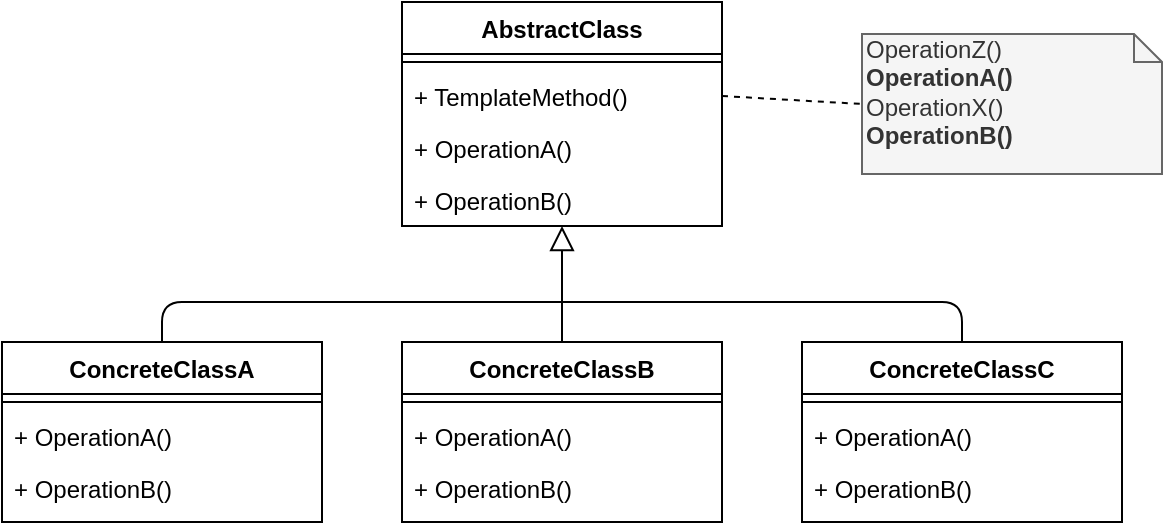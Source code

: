 <mxfile version="13.7.8" type="device"><diagram id="C5RBs43oDa-KdzZeNtuy" name="Page-1"><mxGraphModel dx="1298" dy="834" grid="1" gridSize="10" guides="1" tooltips="1" connect="1" arrows="1" fold="1" page="1" pageScale="1" pageWidth="827" pageHeight="1169" math="0" shadow="0"><root><mxCell id="WIyWlLk6GJQsqaUBKTNV-0"/><mxCell id="WIyWlLk6GJQsqaUBKTNV-1" parent="WIyWlLk6GJQsqaUBKTNV-0"/><mxCell id="1Z6zcv9Va49G8mK-oJqy-12" style="edgeStyle=orthogonalEdgeStyle;rounded=0;orthogonalLoop=1;jettySize=auto;html=1;entryX=0.5;entryY=1;entryDx=0;entryDy=0;endArrow=block;endFill=0;endSize=10;" edge="1" parent="WIyWlLk6GJQsqaUBKTNV-1" source="1Z6zcv9Va49G8mK-oJqy-6" target="1Z6zcv9Va49G8mK-oJqy-0"><mxGeometry relative="1" as="geometry"/></mxCell><mxCell id="1Z6zcv9Va49G8mK-oJqy-13" value="" style="endArrow=none;html=1;exitX=0.5;exitY=0;exitDx=0;exitDy=0;" edge="1" parent="WIyWlLk6GJQsqaUBKTNV-1" source="1Z6zcv9Va49G8mK-oJqy-3"><mxGeometry width="50" height="50" relative="1" as="geometry"><mxPoint x="150" y="170" as="sourcePoint"/><mxPoint x="390" y="190" as="targetPoint"/><Array as="points"><mxPoint x="190" y="190"/></Array></mxGeometry></mxCell><mxCell id="1Z6zcv9Va49G8mK-oJqy-14" value="" style="endArrow=none;html=1;exitX=0.5;exitY=0;exitDx=0;exitDy=0;" edge="1" parent="WIyWlLk6GJQsqaUBKTNV-1" source="1Z6zcv9Va49G8mK-oJqy-9"><mxGeometry width="50" height="50" relative="1" as="geometry"><mxPoint x="570" y="165" as="sourcePoint"/><mxPoint x="390" y="190" as="targetPoint"/><Array as="points"><mxPoint x="590" y="190"/></Array></mxGeometry></mxCell><mxCell id="1Z6zcv9Va49G8mK-oJqy-24" value="OperationZ()&lt;br&gt;&lt;span&gt;&lt;b&gt;OperationA()&lt;/b&gt;&lt;br&gt;OperationX()&lt;br&gt;&lt;b&gt;OperationB()&lt;/b&gt;&lt;br&gt;&lt;/span&gt;" style="shape=note;whiteSpace=wrap;html=1;size=14;verticalAlign=top;align=left;spacingTop=-6;fillColor=#f5f5f5;strokeColor=#666666;fontColor=#333333;" vertex="1" parent="WIyWlLk6GJQsqaUBKTNV-1"><mxGeometry x="540" y="56" width="150" height="70" as="geometry"/></mxCell><mxCell id="1Z6zcv9Va49G8mK-oJqy-25" value="" style="endArrow=none;dashed=1;html=1;entryX=0;entryY=0.5;entryDx=0;entryDy=0;entryPerimeter=0;exitX=1;exitY=0.5;exitDx=0;exitDy=0;" edge="1" parent="WIyWlLk6GJQsqaUBKTNV-1" source="1Z6zcv9Va49G8mK-oJqy-15" target="1Z6zcv9Va49G8mK-oJqy-24"><mxGeometry width="50" height="50" relative="1" as="geometry"><mxPoint x="490" y="150" as="sourcePoint"/><mxPoint x="540" y="100" as="targetPoint"/></mxGeometry></mxCell><mxCell id="1Z6zcv9Va49G8mK-oJqy-6" value="ConcreteClassB" style="swimlane;fontStyle=1;align=center;verticalAlign=top;childLayout=stackLayout;horizontal=1;startSize=26;horizontalStack=0;resizeParent=1;resizeLast=0;collapsible=1;marginBottom=0;rounded=0;shadow=0;strokeWidth=1;" vertex="1" parent="WIyWlLk6GJQsqaUBKTNV-1"><mxGeometry x="310" y="210" width="160" height="90" as="geometry"><mxRectangle x="340" y="380" width="170" height="26" as="alternateBounds"/></mxGeometry></mxCell><mxCell id="1Z6zcv9Va49G8mK-oJqy-8" value="" style="line;html=1;strokeWidth=1;align=left;verticalAlign=middle;spacingTop=-1;spacingLeft=3;spacingRight=3;rotatable=0;labelPosition=right;points=[];portConstraint=eastwest;" vertex="1" parent="1Z6zcv9Va49G8mK-oJqy-6"><mxGeometry y="26" width="160" height="8" as="geometry"/></mxCell><mxCell id="1Z6zcv9Va49G8mK-oJqy-19" value="+ OperationA()" style="text;align=left;verticalAlign=top;spacingLeft=4;spacingRight=4;overflow=hidden;rotatable=0;points=[[0,0.5],[1,0.5]];portConstraint=eastwest;" vertex="1" parent="1Z6zcv9Va49G8mK-oJqy-6"><mxGeometry y="34" width="160" height="26" as="geometry"/></mxCell><mxCell id="1Z6zcv9Va49G8mK-oJqy-22" value="+ OperationB()" style="text;align=left;verticalAlign=top;spacingLeft=4;spacingRight=4;overflow=hidden;rotatable=0;points=[[0,0.5],[1,0.5]];portConstraint=eastwest;" vertex="1" parent="1Z6zcv9Va49G8mK-oJqy-6"><mxGeometry y="60" width="160" height="26" as="geometry"/></mxCell><mxCell id="1Z6zcv9Va49G8mK-oJqy-3" value="ConcreteClassA" style="swimlane;fontStyle=1;align=center;verticalAlign=top;childLayout=stackLayout;horizontal=1;startSize=26;horizontalStack=0;resizeParent=1;resizeLast=0;collapsible=1;marginBottom=0;rounded=0;shadow=0;strokeWidth=1;" vertex="1" parent="WIyWlLk6GJQsqaUBKTNV-1"><mxGeometry x="110" y="210" width="160" height="90" as="geometry"><mxRectangle x="340" y="380" width="170" height="26" as="alternateBounds"/></mxGeometry></mxCell><mxCell id="1Z6zcv9Va49G8mK-oJqy-5" value="" style="line;html=1;strokeWidth=1;align=left;verticalAlign=middle;spacingTop=-1;spacingLeft=3;spacingRight=3;rotatable=0;labelPosition=right;points=[];portConstraint=eastwest;" vertex="1" parent="1Z6zcv9Va49G8mK-oJqy-3"><mxGeometry y="26" width="160" height="8" as="geometry"/></mxCell><mxCell id="1Z6zcv9Va49G8mK-oJqy-18" value="+ OperationA()" style="text;align=left;verticalAlign=top;spacingLeft=4;spacingRight=4;overflow=hidden;rotatable=0;points=[[0,0.5],[1,0.5]];portConstraint=eastwest;" vertex="1" parent="1Z6zcv9Va49G8mK-oJqy-3"><mxGeometry y="34" width="160" height="26" as="geometry"/></mxCell><mxCell id="1Z6zcv9Va49G8mK-oJqy-21" value="+ OperationB()" style="text;align=left;verticalAlign=top;spacingLeft=4;spacingRight=4;overflow=hidden;rotatable=0;points=[[0,0.5],[1,0.5]];portConstraint=eastwest;" vertex="1" parent="1Z6zcv9Va49G8mK-oJqy-3"><mxGeometry y="60" width="160" height="26" as="geometry"/></mxCell><mxCell id="1Z6zcv9Va49G8mK-oJqy-9" value="ConcreteClassC" style="swimlane;fontStyle=1;align=center;verticalAlign=top;childLayout=stackLayout;horizontal=1;startSize=26;horizontalStack=0;resizeParent=1;resizeLast=0;collapsible=1;marginBottom=0;rounded=0;shadow=0;strokeWidth=1;" vertex="1" parent="WIyWlLk6GJQsqaUBKTNV-1"><mxGeometry x="510" y="210" width="160" height="90" as="geometry"><mxRectangle x="340" y="380" width="170" height="26" as="alternateBounds"/></mxGeometry></mxCell><mxCell id="1Z6zcv9Va49G8mK-oJqy-11" value="" style="line;html=1;strokeWidth=1;align=left;verticalAlign=middle;spacingTop=-1;spacingLeft=3;spacingRight=3;rotatable=0;labelPosition=right;points=[];portConstraint=eastwest;" vertex="1" parent="1Z6zcv9Va49G8mK-oJqy-9"><mxGeometry y="26" width="160" height="8" as="geometry"/></mxCell><mxCell id="1Z6zcv9Va49G8mK-oJqy-20" value="+ OperationA()" style="text;align=left;verticalAlign=top;spacingLeft=4;spacingRight=4;overflow=hidden;rotatable=0;points=[[0,0.5],[1,0.5]];portConstraint=eastwest;" vertex="1" parent="1Z6zcv9Va49G8mK-oJqy-9"><mxGeometry y="34" width="160" height="26" as="geometry"/></mxCell><mxCell id="1Z6zcv9Va49G8mK-oJqy-23" value="+ OperationB()" style="text;align=left;verticalAlign=top;spacingLeft=4;spacingRight=4;overflow=hidden;rotatable=0;points=[[0,0.5],[1,0.5]];portConstraint=eastwest;" vertex="1" parent="1Z6zcv9Va49G8mK-oJqy-9"><mxGeometry y="60" width="160" height="26" as="geometry"/></mxCell><mxCell id="1Z6zcv9Va49G8mK-oJqy-0" value="AbstractClass" style="swimlane;fontStyle=1;align=center;verticalAlign=top;childLayout=stackLayout;horizontal=1;startSize=26;horizontalStack=0;resizeParent=1;resizeLast=0;collapsible=1;marginBottom=0;rounded=0;shadow=0;strokeWidth=1;" vertex="1" parent="WIyWlLk6GJQsqaUBKTNV-1"><mxGeometry x="310" y="40" width="160" height="112" as="geometry"><mxRectangle x="340" y="380" width="170" height="26" as="alternateBounds"/></mxGeometry></mxCell><mxCell id="1Z6zcv9Va49G8mK-oJqy-2" value="" style="line;html=1;strokeWidth=1;align=left;verticalAlign=middle;spacingTop=-1;spacingLeft=3;spacingRight=3;rotatable=0;labelPosition=right;points=[];portConstraint=eastwest;" vertex="1" parent="1Z6zcv9Va49G8mK-oJqy-0"><mxGeometry y="26" width="160" height="8" as="geometry"/></mxCell><mxCell id="1Z6zcv9Va49G8mK-oJqy-15" value="+ TemplateMethod()" style="text;align=left;verticalAlign=top;spacingLeft=4;spacingRight=4;overflow=hidden;rotatable=0;points=[[0,0.5],[1,0.5]];portConstraint=eastwest;" vertex="1" parent="1Z6zcv9Va49G8mK-oJqy-0"><mxGeometry y="34" width="160" height="26" as="geometry"/></mxCell><mxCell id="1Z6zcv9Va49G8mK-oJqy-16" value="+ OperationA()" style="text;align=left;verticalAlign=top;spacingLeft=4;spacingRight=4;overflow=hidden;rotatable=0;points=[[0,0.5],[1,0.5]];portConstraint=eastwest;" vertex="1" parent="1Z6zcv9Va49G8mK-oJqy-0"><mxGeometry y="60" width="160" height="26" as="geometry"/></mxCell><mxCell id="1Z6zcv9Va49G8mK-oJqy-17" value="+ OperationB()" style="text;align=left;verticalAlign=top;spacingLeft=4;spacingRight=4;overflow=hidden;rotatable=0;points=[[0,0.5],[1,0.5]];portConstraint=eastwest;" vertex="1" parent="1Z6zcv9Va49G8mK-oJqy-0"><mxGeometry y="86" width="160" height="26" as="geometry"/></mxCell></root></mxGraphModel></diagram></mxfile>